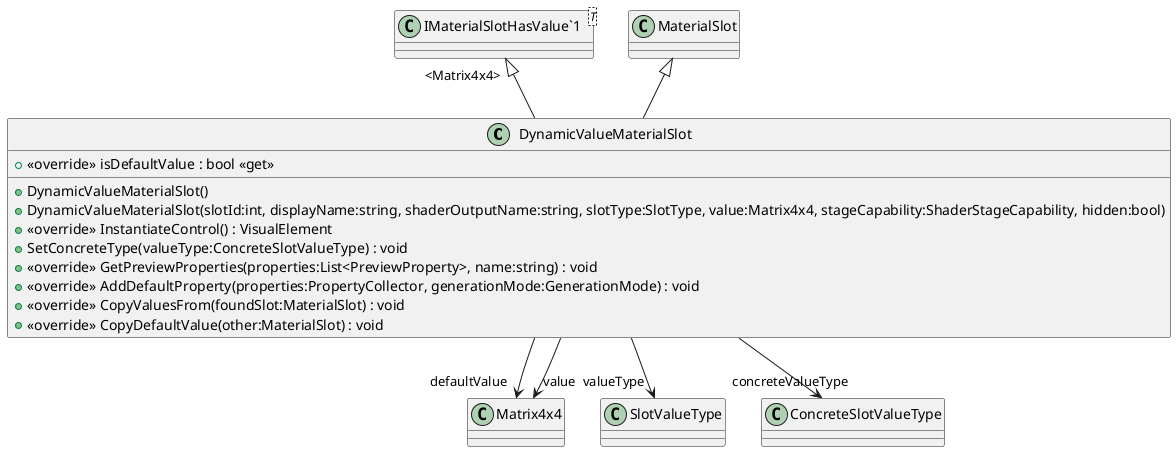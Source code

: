 @startuml
class DynamicValueMaterialSlot {
    + DynamicValueMaterialSlot()
    + DynamicValueMaterialSlot(slotId:int, displayName:string, shaderOutputName:string, slotType:SlotType, value:Matrix4x4, stageCapability:ShaderStageCapability, hidden:bool)
    + <<override>> isDefaultValue : bool <<get>>
    + <<override>> InstantiateControl() : VisualElement
    + SetConcreteType(valueType:ConcreteSlotValueType) : void
    + <<override>> GetPreviewProperties(properties:List<PreviewProperty>, name:string) : void
    + <<override>> AddDefaultProperty(properties:PropertyCollector, generationMode:GenerationMode) : void
    + <<override>> CopyValuesFrom(foundSlot:MaterialSlot) : void
    + <<override>> CopyDefaultValue(other:MaterialSlot) : void
}
class "IMaterialSlotHasValue`1"<T> {
}
MaterialSlot <|-- DynamicValueMaterialSlot
"IMaterialSlotHasValue`1" "<Matrix4x4>" <|-- DynamicValueMaterialSlot
DynamicValueMaterialSlot --> "defaultValue" Matrix4x4
DynamicValueMaterialSlot --> "value" Matrix4x4
DynamicValueMaterialSlot --> "valueType" SlotValueType
DynamicValueMaterialSlot --> "concreteValueType" ConcreteSlotValueType
@enduml

